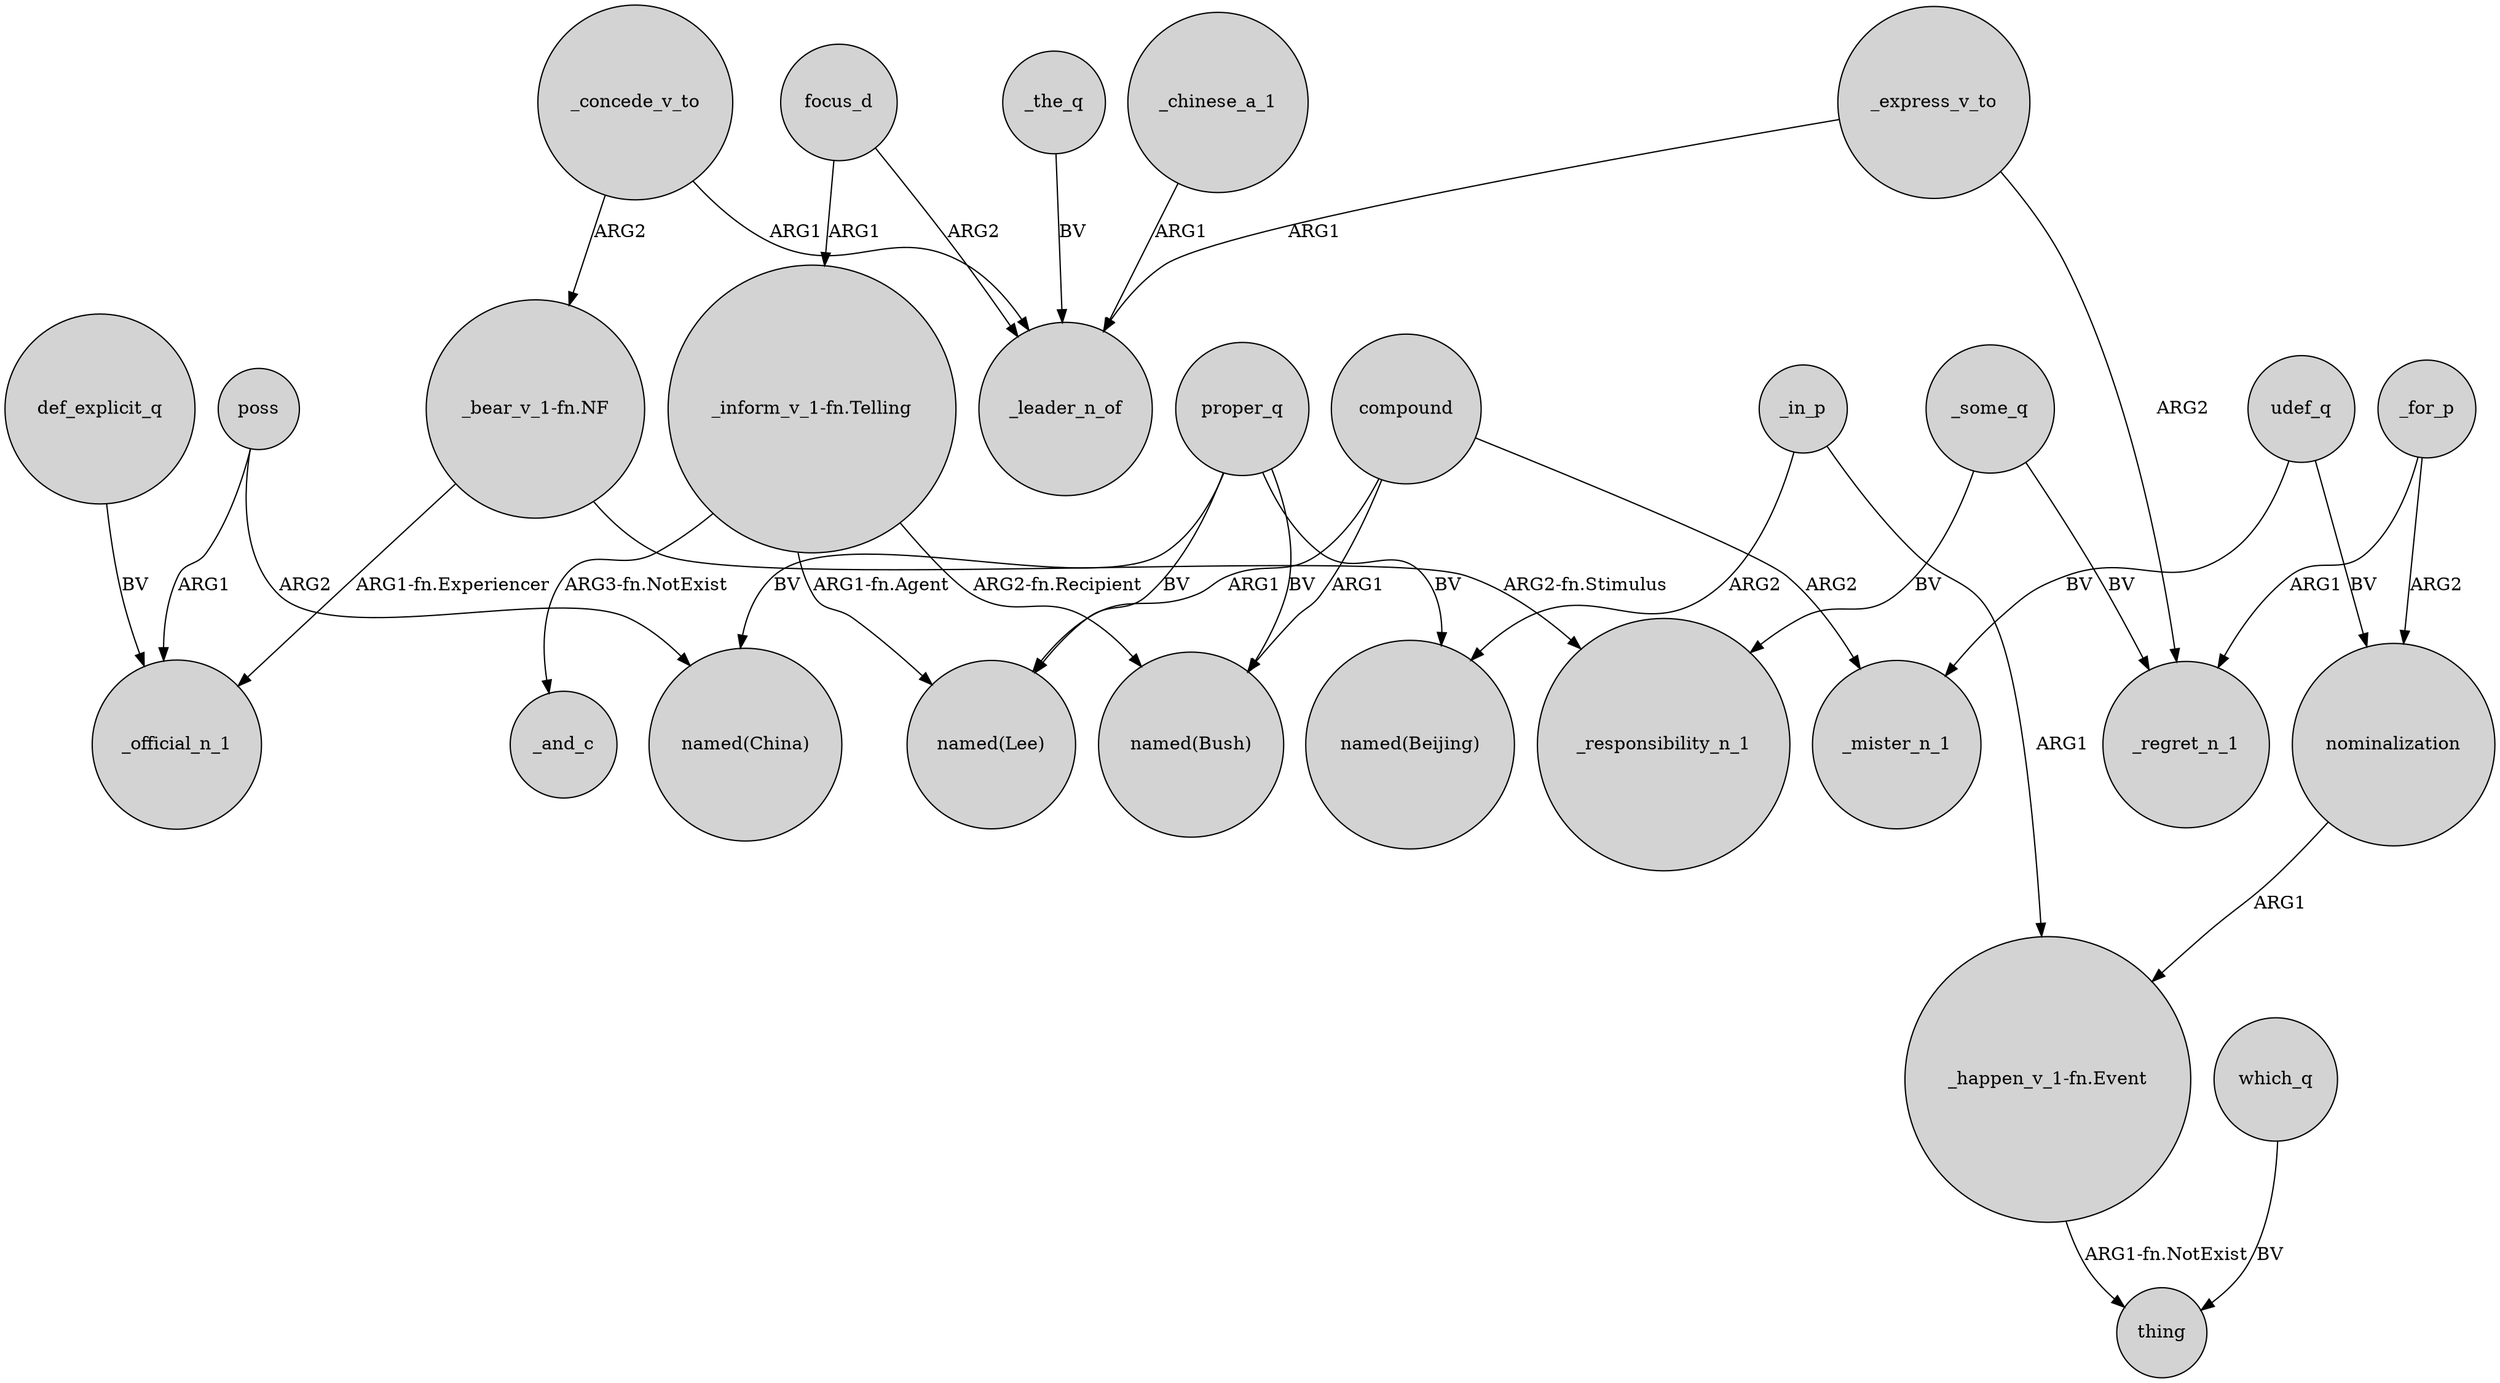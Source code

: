 digraph {
	node [shape=circle style=filled]
	focus_d -> _leader_n_of [label=ARG2]
	proper_q -> "named(Beijing)" [label=BV]
	_chinese_a_1 -> _leader_n_of [label=ARG1]
	proper_q -> "named(Lee)" [label=BV]
	"_inform_v_1-fn.Telling" -> _and_c [label="ARG3-fn.NotExist"]
	_for_p -> _regret_n_1 [label=ARG1]
	compound -> _mister_n_1 [label=ARG2]
	_for_p -> nominalization [label=ARG2]
	nominalization -> "_happen_v_1-fn.Event" [label=ARG1]
	udef_q -> _mister_n_1 [label=BV]
	def_explicit_q -> _official_n_1 [label=BV]
	poss -> "named(China)" [label=ARG2]
	_concede_v_to -> _leader_n_of [label=ARG1]
	_express_v_to -> _regret_n_1 [label=ARG2]
	_some_q -> _regret_n_1 [label=BV]
	_concede_v_to -> "_bear_v_1-fn.NF" [label=ARG2]
	"_happen_v_1-fn.Event" -> thing [label="ARG1-fn.NotExist"]
	which_q -> thing [label=BV]
	"_inform_v_1-fn.Telling" -> "named(Bush)" [label="ARG2-fn.Recipient"]
	proper_q -> "named(Bush)" [label=BV]
	_the_q -> _leader_n_of [label=BV]
	udef_q -> nominalization [label=BV]
	"_bear_v_1-fn.NF" -> _official_n_1 [label="ARG1-fn.Experiencer"]
	proper_q -> "named(China)" [label=BV]
	_some_q -> _responsibility_n_1 [label=BV]
	focus_d -> "_inform_v_1-fn.Telling" [label=ARG1]
	poss -> _official_n_1 [label=ARG1]
	_in_p -> "_happen_v_1-fn.Event" [label=ARG1]
	"_bear_v_1-fn.NF" -> _responsibility_n_1 [label="ARG2-fn.Stimulus"]
	"_inform_v_1-fn.Telling" -> "named(Lee)" [label="ARG1-fn.Agent"]
	compound -> "named(Lee)" [label=ARG1]
	_in_p -> "named(Beijing)" [label=ARG2]
	compound -> "named(Bush)" [label=ARG1]
	_express_v_to -> _leader_n_of [label=ARG1]
}
